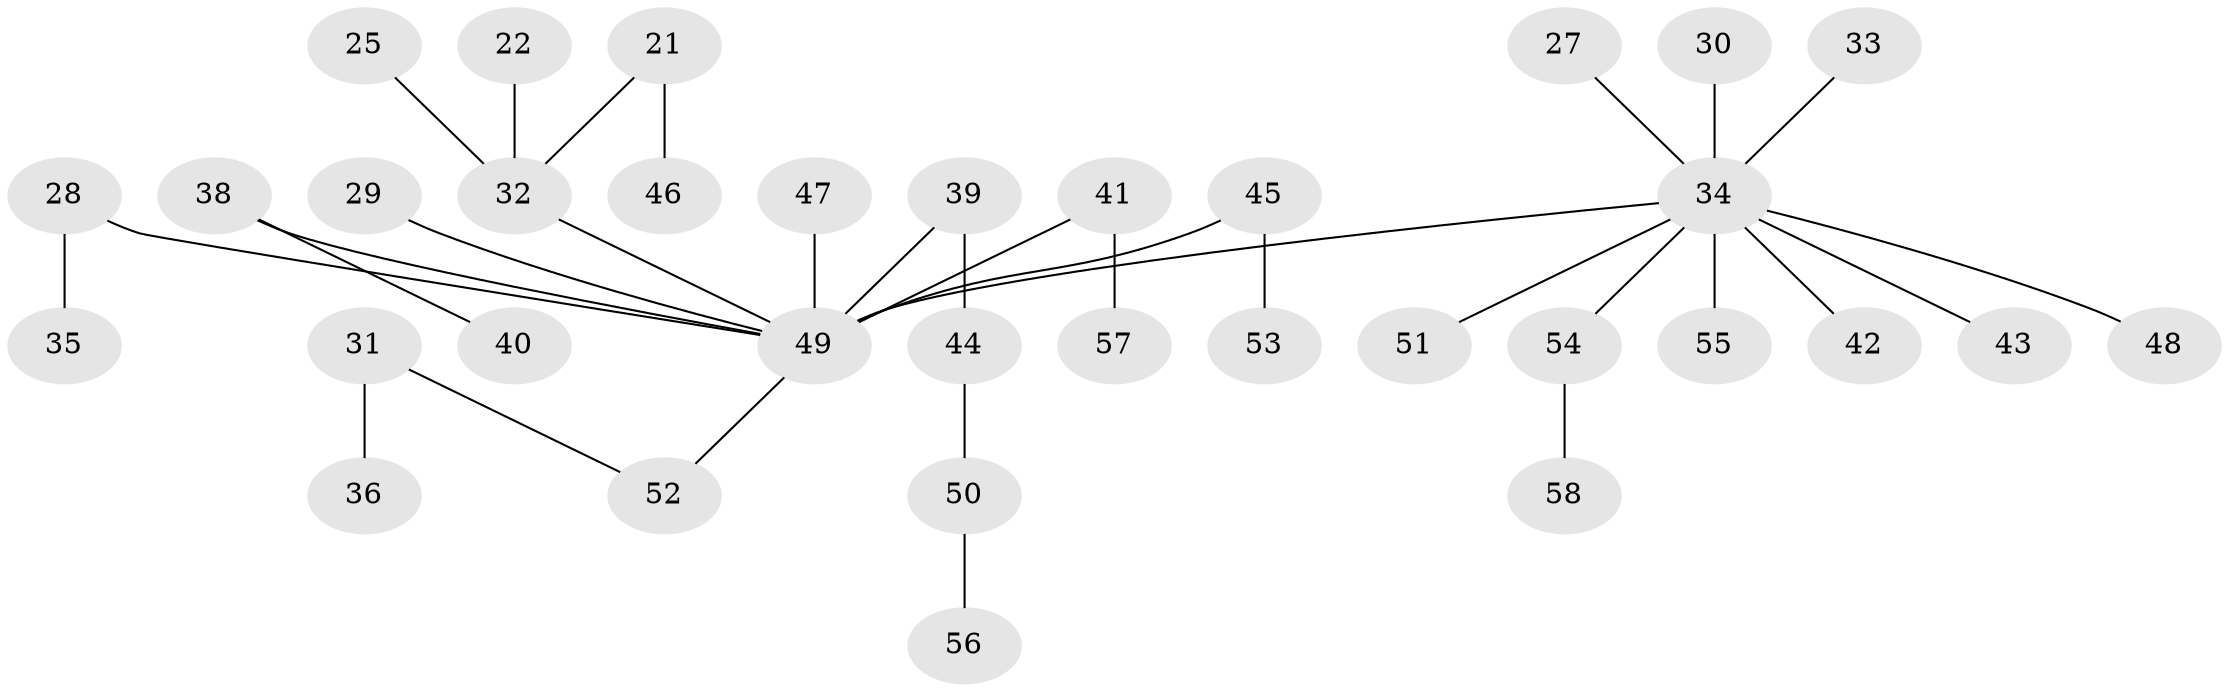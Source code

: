 // original degree distribution, {4: 0.08620689655172414, 7: 0.017241379310344827, 2: 0.27586206896551724, 3: 0.1206896551724138, 1: 0.4827586206896552, 6: 0.017241379310344827}
// Generated by graph-tools (version 1.1) at 2025/57/03/04/25 21:57:02]
// undirected, 34 vertices, 33 edges
graph export_dot {
graph [start="1"]
  node [color=gray90,style=filled];
  21;
  22;
  25;
  27;
  28;
  29;
  30;
  31;
  32 [super="+18"];
  33;
  34 [super="+15+24+26+20"];
  35;
  36;
  38;
  39 [super="+11+23"];
  40;
  41;
  42;
  43;
  44;
  45;
  46;
  47;
  48;
  49 [super="+4+3+6+10+37+7+19"];
  50;
  51;
  52 [super="+8"];
  53;
  54;
  55;
  56;
  57;
  58;
  21 -- 46;
  21 -- 32;
  22 -- 32;
  25 -- 32;
  27 -- 34;
  28 -- 35;
  28 -- 49;
  29 -- 49;
  30 -- 34;
  31 -- 36;
  31 -- 52;
  32 -- 49;
  33 -- 34;
  34 -- 49;
  34 -- 51;
  34 -- 42;
  34 -- 43;
  34 -- 48;
  34 -- 54;
  34 -- 55;
  38 -- 40;
  38 -- 49;
  39 -- 44;
  39 -- 49;
  41 -- 57;
  41 -- 49;
  44 -- 50;
  45 -- 53;
  45 -- 49;
  47 -- 49;
  49 -- 52;
  50 -- 56;
  54 -- 58;
}
